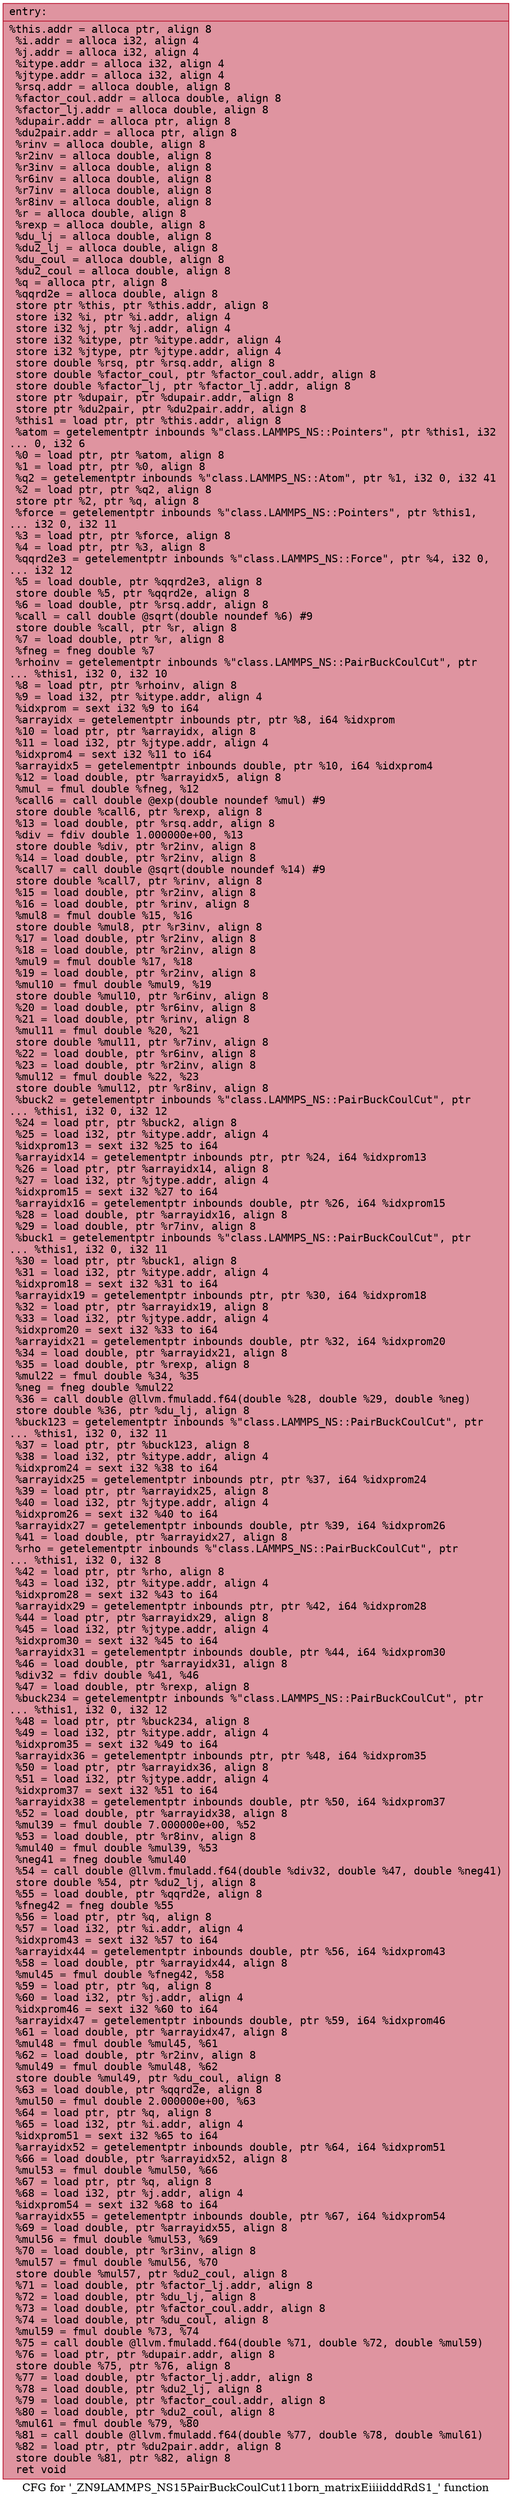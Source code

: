 digraph "CFG for '_ZN9LAMMPS_NS15PairBuckCoulCut11born_matrixEiiiidddRdS1_' function" {
	label="CFG for '_ZN9LAMMPS_NS15PairBuckCoulCut11born_matrixEiiiidddRdS1_' function";

	Node0x5558aabbbdb0 [shape=record,color="#b70d28ff", style=filled, fillcolor="#b70d2870" fontname="Courier",label="{entry:\l|  %this.addr = alloca ptr, align 8\l  %i.addr = alloca i32, align 4\l  %j.addr = alloca i32, align 4\l  %itype.addr = alloca i32, align 4\l  %jtype.addr = alloca i32, align 4\l  %rsq.addr = alloca double, align 8\l  %factor_coul.addr = alloca double, align 8\l  %factor_lj.addr = alloca double, align 8\l  %dupair.addr = alloca ptr, align 8\l  %du2pair.addr = alloca ptr, align 8\l  %rinv = alloca double, align 8\l  %r2inv = alloca double, align 8\l  %r3inv = alloca double, align 8\l  %r6inv = alloca double, align 8\l  %r7inv = alloca double, align 8\l  %r8inv = alloca double, align 8\l  %r = alloca double, align 8\l  %rexp = alloca double, align 8\l  %du_lj = alloca double, align 8\l  %du2_lj = alloca double, align 8\l  %du_coul = alloca double, align 8\l  %du2_coul = alloca double, align 8\l  %q = alloca ptr, align 8\l  %qqrd2e = alloca double, align 8\l  store ptr %this, ptr %this.addr, align 8\l  store i32 %i, ptr %i.addr, align 4\l  store i32 %j, ptr %j.addr, align 4\l  store i32 %itype, ptr %itype.addr, align 4\l  store i32 %jtype, ptr %jtype.addr, align 4\l  store double %rsq, ptr %rsq.addr, align 8\l  store double %factor_coul, ptr %factor_coul.addr, align 8\l  store double %factor_lj, ptr %factor_lj.addr, align 8\l  store ptr %dupair, ptr %dupair.addr, align 8\l  store ptr %du2pair, ptr %du2pair.addr, align 8\l  %this1 = load ptr, ptr %this.addr, align 8\l  %atom = getelementptr inbounds %\"class.LAMMPS_NS::Pointers\", ptr %this1, i32\l... 0, i32 6\l  %0 = load ptr, ptr %atom, align 8\l  %1 = load ptr, ptr %0, align 8\l  %q2 = getelementptr inbounds %\"class.LAMMPS_NS::Atom\", ptr %1, i32 0, i32 41\l  %2 = load ptr, ptr %q2, align 8\l  store ptr %2, ptr %q, align 8\l  %force = getelementptr inbounds %\"class.LAMMPS_NS::Pointers\", ptr %this1,\l... i32 0, i32 11\l  %3 = load ptr, ptr %force, align 8\l  %4 = load ptr, ptr %3, align 8\l  %qqrd2e3 = getelementptr inbounds %\"class.LAMMPS_NS::Force\", ptr %4, i32 0,\l... i32 12\l  %5 = load double, ptr %qqrd2e3, align 8\l  store double %5, ptr %qqrd2e, align 8\l  %6 = load double, ptr %rsq.addr, align 8\l  %call = call double @sqrt(double noundef %6) #9\l  store double %call, ptr %r, align 8\l  %7 = load double, ptr %r, align 8\l  %fneg = fneg double %7\l  %rhoinv = getelementptr inbounds %\"class.LAMMPS_NS::PairBuckCoulCut\", ptr\l... %this1, i32 0, i32 10\l  %8 = load ptr, ptr %rhoinv, align 8\l  %9 = load i32, ptr %itype.addr, align 4\l  %idxprom = sext i32 %9 to i64\l  %arrayidx = getelementptr inbounds ptr, ptr %8, i64 %idxprom\l  %10 = load ptr, ptr %arrayidx, align 8\l  %11 = load i32, ptr %jtype.addr, align 4\l  %idxprom4 = sext i32 %11 to i64\l  %arrayidx5 = getelementptr inbounds double, ptr %10, i64 %idxprom4\l  %12 = load double, ptr %arrayidx5, align 8\l  %mul = fmul double %fneg, %12\l  %call6 = call double @exp(double noundef %mul) #9\l  store double %call6, ptr %rexp, align 8\l  %13 = load double, ptr %rsq.addr, align 8\l  %div = fdiv double 1.000000e+00, %13\l  store double %div, ptr %r2inv, align 8\l  %14 = load double, ptr %r2inv, align 8\l  %call7 = call double @sqrt(double noundef %14) #9\l  store double %call7, ptr %rinv, align 8\l  %15 = load double, ptr %r2inv, align 8\l  %16 = load double, ptr %rinv, align 8\l  %mul8 = fmul double %15, %16\l  store double %mul8, ptr %r3inv, align 8\l  %17 = load double, ptr %r2inv, align 8\l  %18 = load double, ptr %r2inv, align 8\l  %mul9 = fmul double %17, %18\l  %19 = load double, ptr %r2inv, align 8\l  %mul10 = fmul double %mul9, %19\l  store double %mul10, ptr %r6inv, align 8\l  %20 = load double, ptr %r6inv, align 8\l  %21 = load double, ptr %rinv, align 8\l  %mul11 = fmul double %20, %21\l  store double %mul11, ptr %r7inv, align 8\l  %22 = load double, ptr %r6inv, align 8\l  %23 = load double, ptr %r2inv, align 8\l  %mul12 = fmul double %22, %23\l  store double %mul12, ptr %r8inv, align 8\l  %buck2 = getelementptr inbounds %\"class.LAMMPS_NS::PairBuckCoulCut\", ptr\l... %this1, i32 0, i32 12\l  %24 = load ptr, ptr %buck2, align 8\l  %25 = load i32, ptr %itype.addr, align 4\l  %idxprom13 = sext i32 %25 to i64\l  %arrayidx14 = getelementptr inbounds ptr, ptr %24, i64 %idxprom13\l  %26 = load ptr, ptr %arrayidx14, align 8\l  %27 = load i32, ptr %jtype.addr, align 4\l  %idxprom15 = sext i32 %27 to i64\l  %arrayidx16 = getelementptr inbounds double, ptr %26, i64 %idxprom15\l  %28 = load double, ptr %arrayidx16, align 8\l  %29 = load double, ptr %r7inv, align 8\l  %buck1 = getelementptr inbounds %\"class.LAMMPS_NS::PairBuckCoulCut\", ptr\l... %this1, i32 0, i32 11\l  %30 = load ptr, ptr %buck1, align 8\l  %31 = load i32, ptr %itype.addr, align 4\l  %idxprom18 = sext i32 %31 to i64\l  %arrayidx19 = getelementptr inbounds ptr, ptr %30, i64 %idxprom18\l  %32 = load ptr, ptr %arrayidx19, align 8\l  %33 = load i32, ptr %jtype.addr, align 4\l  %idxprom20 = sext i32 %33 to i64\l  %arrayidx21 = getelementptr inbounds double, ptr %32, i64 %idxprom20\l  %34 = load double, ptr %arrayidx21, align 8\l  %35 = load double, ptr %rexp, align 8\l  %mul22 = fmul double %34, %35\l  %neg = fneg double %mul22\l  %36 = call double @llvm.fmuladd.f64(double %28, double %29, double %neg)\l  store double %36, ptr %du_lj, align 8\l  %buck123 = getelementptr inbounds %\"class.LAMMPS_NS::PairBuckCoulCut\", ptr\l... %this1, i32 0, i32 11\l  %37 = load ptr, ptr %buck123, align 8\l  %38 = load i32, ptr %itype.addr, align 4\l  %idxprom24 = sext i32 %38 to i64\l  %arrayidx25 = getelementptr inbounds ptr, ptr %37, i64 %idxprom24\l  %39 = load ptr, ptr %arrayidx25, align 8\l  %40 = load i32, ptr %jtype.addr, align 4\l  %idxprom26 = sext i32 %40 to i64\l  %arrayidx27 = getelementptr inbounds double, ptr %39, i64 %idxprom26\l  %41 = load double, ptr %arrayidx27, align 8\l  %rho = getelementptr inbounds %\"class.LAMMPS_NS::PairBuckCoulCut\", ptr\l... %this1, i32 0, i32 8\l  %42 = load ptr, ptr %rho, align 8\l  %43 = load i32, ptr %itype.addr, align 4\l  %idxprom28 = sext i32 %43 to i64\l  %arrayidx29 = getelementptr inbounds ptr, ptr %42, i64 %idxprom28\l  %44 = load ptr, ptr %arrayidx29, align 8\l  %45 = load i32, ptr %jtype.addr, align 4\l  %idxprom30 = sext i32 %45 to i64\l  %arrayidx31 = getelementptr inbounds double, ptr %44, i64 %idxprom30\l  %46 = load double, ptr %arrayidx31, align 8\l  %div32 = fdiv double %41, %46\l  %47 = load double, ptr %rexp, align 8\l  %buck234 = getelementptr inbounds %\"class.LAMMPS_NS::PairBuckCoulCut\", ptr\l... %this1, i32 0, i32 12\l  %48 = load ptr, ptr %buck234, align 8\l  %49 = load i32, ptr %itype.addr, align 4\l  %idxprom35 = sext i32 %49 to i64\l  %arrayidx36 = getelementptr inbounds ptr, ptr %48, i64 %idxprom35\l  %50 = load ptr, ptr %arrayidx36, align 8\l  %51 = load i32, ptr %jtype.addr, align 4\l  %idxprom37 = sext i32 %51 to i64\l  %arrayidx38 = getelementptr inbounds double, ptr %50, i64 %idxprom37\l  %52 = load double, ptr %arrayidx38, align 8\l  %mul39 = fmul double 7.000000e+00, %52\l  %53 = load double, ptr %r8inv, align 8\l  %mul40 = fmul double %mul39, %53\l  %neg41 = fneg double %mul40\l  %54 = call double @llvm.fmuladd.f64(double %div32, double %47, double %neg41)\l  store double %54, ptr %du2_lj, align 8\l  %55 = load double, ptr %qqrd2e, align 8\l  %fneg42 = fneg double %55\l  %56 = load ptr, ptr %q, align 8\l  %57 = load i32, ptr %i.addr, align 4\l  %idxprom43 = sext i32 %57 to i64\l  %arrayidx44 = getelementptr inbounds double, ptr %56, i64 %idxprom43\l  %58 = load double, ptr %arrayidx44, align 8\l  %mul45 = fmul double %fneg42, %58\l  %59 = load ptr, ptr %q, align 8\l  %60 = load i32, ptr %j.addr, align 4\l  %idxprom46 = sext i32 %60 to i64\l  %arrayidx47 = getelementptr inbounds double, ptr %59, i64 %idxprom46\l  %61 = load double, ptr %arrayidx47, align 8\l  %mul48 = fmul double %mul45, %61\l  %62 = load double, ptr %r2inv, align 8\l  %mul49 = fmul double %mul48, %62\l  store double %mul49, ptr %du_coul, align 8\l  %63 = load double, ptr %qqrd2e, align 8\l  %mul50 = fmul double 2.000000e+00, %63\l  %64 = load ptr, ptr %q, align 8\l  %65 = load i32, ptr %i.addr, align 4\l  %idxprom51 = sext i32 %65 to i64\l  %arrayidx52 = getelementptr inbounds double, ptr %64, i64 %idxprom51\l  %66 = load double, ptr %arrayidx52, align 8\l  %mul53 = fmul double %mul50, %66\l  %67 = load ptr, ptr %q, align 8\l  %68 = load i32, ptr %j.addr, align 4\l  %idxprom54 = sext i32 %68 to i64\l  %arrayidx55 = getelementptr inbounds double, ptr %67, i64 %idxprom54\l  %69 = load double, ptr %arrayidx55, align 8\l  %mul56 = fmul double %mul53, %69\l  %70 = load double, ptr %r3inv, align 8\l  %mul57 = fmul double %mul56, %70\l  store double %mul57, ptr %du2_coul, align 8\l  %71 = load double, ptr %factor_lj.addr, align 8\l  %72 = load double, ptr %du_lj, align 8\l  %73 = load double, ptr %factor_coul.addr, align 8\l  %74 = load double, ptr %du_coul, align 8\l  %mul59 = fmul double %73, %74\l  %75 = call double @llvm.fmuladd.f64(double %71, double %72, double %mul59)\l  %76 = load ptr, ptr %dupair.addr, align 8\l  store double %75, ptr %76, align 8\l  %77 = load double, ptr %factor_lj.addr, align 8\l  %78 = load double, ptr %du2_lj, align 8\l  %79 = load double, ptr %factor_coul.addr, align 8\l  %80 = load double, ptr %du2_coul, align 8\l  %mul61 = fmul double %79, %80\l  %81 = call double @llvm.fmuladd.f64(double %77, double %78, double %mul61)\l  %82 = load ptr, ptr %du2pair.addr, align 8\l  store double %81, ptr %82, align 8\l  ret void\l}"];
}
